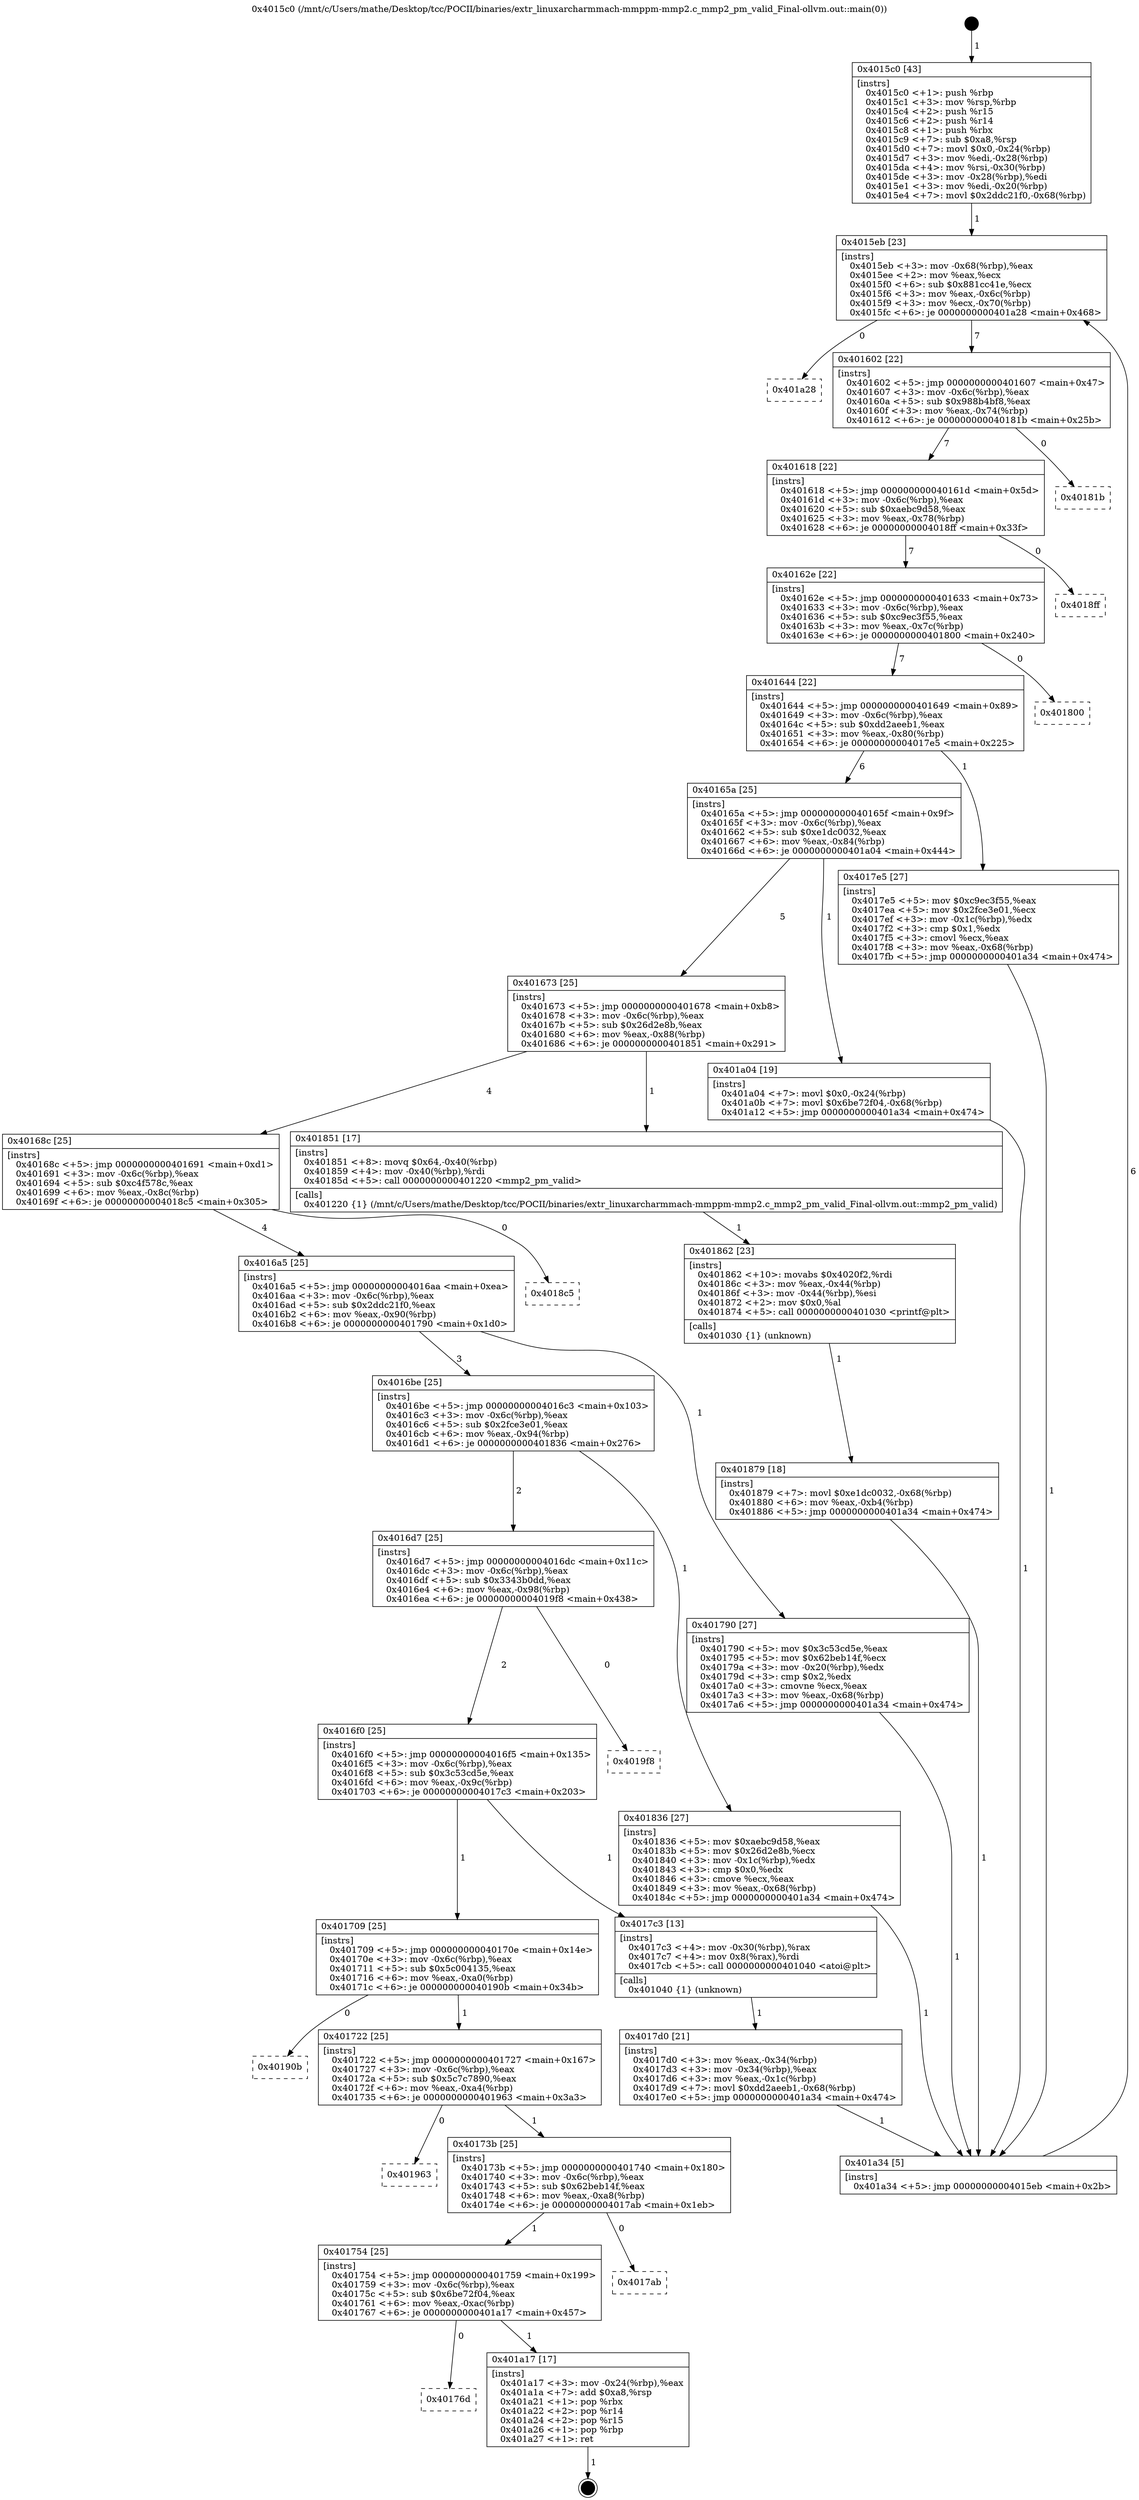 digraph "0x4015c0" {
  label = "0x4015c0 (/mnt/c/Users/mathe/Desktop/tcc/POCII/binaries/extr_linuxarcharmmach-mmppm-mmp2.c_mmp2_pm_valid_Final-ollvm.out::main(0))"
  labelloc = "t"
  node[shape=record]

  Entry [label="",width=0.3,height=0.3,shape=circle,fillcolor=black,style=filled]
  "0x4015eb" [label="{
     0x4015eb [23]\l
     | [instrs]\l
     &nbsp;&nbsp;0x4015eb \<+3\>: mov -0x68(%rbp),%eax\l
     &nbsp;&nbsp;0x4015ee \<+2\>: mov %eax,%ecx\l
     &nbsp;&nbsp;0x4015f0 \<+6\>: sub $0x881cc41e,%ecx\l
     &nbsp;&nbsp;0x4015f6 \<+3\>: mov %eax,-0x6c(%rbp)\l
     &nbsp;&nbsp;0x4015f9 \<+3\>: mov %ecx,-0x70(%rbp)\l
     &nbsp;&nbsp;0x4015fc \<+6\>: je 0000000000401a28 \<main+0x468\>\l
  }"]
  "0x401a28" [label="{
     0x401a28\l
  }", style=dashed]
  "0x401602" [label="{
     0x401602 [22]\l
     | [instrs]\l
     &nbsp;&nbsp;0x401602 \<+5\>: jmp 0000000000401607 \<main+0x47\>\l
     &nbsp;&nbsp;0x401607 \<+3\>: mov -0x6c(%rbp),%eax\l
     &nbsp;&nbsp;0x40160a \<+5\>: sub $0x988b4bf8,%eax\l
     &nbsp;&nbsp;0x40160f \<+3\>: mov %eax,-0x74(%rbp)\l
     &nbsp;&nbsp;0x401612 \<+6\>: je 000000000040181b \<main+0x25b\>\l
  }"]
  Exit [label="",width=0.3,height=0.3,shape=circle,fillcolor=black,style=filled,peripheries=2]
  "0x40181b" [label="{
     0x40181b\l
  }", style=dashed]
  "0x401618" [label="{
     0x401618 [22]\l
     | [instrs]\l
     &nbsp;&nbsp;0x401618 \<+5\>: jmp 000000000040161d \<main+0x5d\>\l
     &nbsp;&nbsp;0x40161d \<+3\>: mov -0x6c(%rbp),%eax\l
     &nbsp;&nbsp;0x401620 \<+5\>: sub $0xaebc9d58,%eax\l
     &nbsp;&nbsp;0x401625 \<+3\>: mov %eax,-0x78(%rbp)\l
     &nbsp;&nbsp;0x401628 \<+6\>: je 00000000004018ff \<main+0x33f\>\l
  }"]
  "0x40176d" [label="{
     0x40176d\l
  }", style=dashed]
  "0x4018ff" [label="{
     0x4018ff\l
  }", style=dashed]
  "0x40162e" [label="{
     0x40162e [22]\l
     | [instrs]\l
     &nbsp;&nbsp;0x40162e \<+5\>: jmp 0000000000401633 \<main+0x73\>\l
     &nbsp;&nbsp;0x401633 \<+3\>: mov -0x6c(%rbp),%eax\l
     &nbsp;&nbsp;0x401636 \<+5\>: sub $0xc9ec3f55,%eax\l
     &nbsp;&nbsp;0x40163b \<+3\>: mov %eax,-0x7c(%rbp)\l
     &nbsp;&nbsp;0x40163e \<+6\>: je 0000000000401800 \<main+0x240\>\l
  }"]
  "0x401a17" [label="{
     0x401a17 [17]\l
     | [instrs]\l
     &nbsp;&nbsp;0x401a17 \<+3\>: mov -0x24(%rbp),%eax\l
     &nbsp;&nbsp;0x401a1a \<+7\>: add $0xa8,%rsp\l
     &nbsp;&nbsp;0x401a21 \<+1\>: pop %rbx\l
     &nbsp;&nbsp;0x401a22 \<+2\>: pop %r14\l
     &nbsp;&nbsp;0x401a24 \<+2\>: pop %r15\l
     &nbsp;&nbsp;0x401a26 \<+1\>: pop %rbp\l
     &nbsp;&nbsp;0x401a27 \<+1\>: ret\l
  }"]
  "0x401800" [label="{
     0x401800\l
  }", style=dashed]
  "0x401644" [label="{
     0x401644 [22]\l
     | [instrs]\l
     &nbsp;&nbsp;0x401644 \<+5\>: jmp 0000000000401649 \<main+0x89\>\l
     &nbsp;&nbsp;0x401649 \<+3\>: mov -0x6c(%rbp),%eax\l
     &nbsp;&nbsp;0x40164c \<+5\>: sub $0xdd2aeeb1,%eax\l
     &nbsp;&nbsp;0x401651 \<+3\>: mov %eax,-0x80(%rbp)\l
     &nbsp;&nbsp;0x401654 \<+6\>: je 00000000004017e5 \<main+0x225\>\l
  }"]
  "0x401754" [label="{
     0x401754 [25]\l
     | [instrs]\l
     &nbsp;&nbsp;0x401754 \<+5\>: jmp 0000000000401759 \<main+0x199\>\l
     &nbsp;&nbsp;0x401759 \<+3\>: mov -0x6c(%rbp),%eax\l
     &nbsp;&nbsp;0x40175c \<+5\>: sub $0x6be72f04,%eax\l
     &nbsp;&nbsp;0x401761 \<+6\>: mov %eax,-0xac(%rbp)\l
     &nbsp;&nbsp;0x401767 \<+6\>: je 0000000000401a17 \<main+0x457\>\l
  }"]
  "0x4017e5" [label="{
     0x4017e5 [27]\l
     | [instrs]\l
     &nbsp;&nbsp;0x4017e5 \<+5\>: mov $0xc9ec3f55,%eax\l
     &nbsp;&nbsp;0x4017ea \<+5\>: mov $0x2fce3e01,%ecx\l
     &nbsp;&nbsp;0x4017ef \<+3\>: mov -0x1c(%rbp),%edx\l
     &nbsp;&nbsp;0x4017f2 \<+3\>: cmp $0x1,%edx\l
     &nbsp;&nbsp;0x4017f5 \<+3\>: cmovl %ecx,%eax\l
     &nbsp;&nbsp;0x4017f8 \<+3\>: mov %eax,-0x68(%rbp)\l
     &nbsp;&nbsp;0x4017fb \<+5\>: jmp 0000000000401a34 \<main+0x474\>\l
  }"]
  "0x40165a" [label="{
     0x40165a [25]\l
     | [instrs]\l
     &nbsp;&nbsp;0x40165a \<+5\>: jmp 000000000040165f \<main+0x9f\>\l
     &nbsp;&nbsp;0x40165f \<+3\>: mov -0x6c(%rbp),%eax\l
     &nbsp;&nbsp;0x401662 \<+5\>: sub $0xe1dc0032,%eax\l
     &nbsp;&nbsp;0x401667 \<+6\>: mov %eax,-0x84(%rbp)\l
     &nbsp;&nbsp;0x40166d \<+6\>: je 0000000000401a04 \<main+0x444\>\l
  }"]
  "0x4017ab" [label="{
     0x4017ab\l
  }", style=dashed]
  "0x401a04" [label="{
     0x401a04 [19]\l
     | [instrs]\l
     &nbsp;&nbsp;0x401a04 \<+7\>: movl $0x0,-0x24(%rbp)\l
     &nbsp;&nbsp;0x401a0b \<+7\>: movl $0x6be72f04,-0x68(%rbp)\l
     &nbsp;&nbsp;0x401a12 \<+5\>: jmp 0000000000401a34 \<main+0x474\>\l
  }"]
  "0x401673" [label="{
     0x401673 [25]\l
     | [instrs]\l
     &nbsp;&nbsp;0x401673 \<+5\>: jmp 0000000000401678 \<main+0xb8\>\l
     &nbsp;&nbsp;0x401678 \<+3\>: mov -0x6c(%rbp),%eax\l
     &nbsp;&nbsp;0x40167b \<+5\>: sub $0x26d2e8b,%eax\l
     &nbsp;&nbsp;0x401680 \<+6\>: mov %eax,-0x88(%rbp)\l
     &nbsp;&nbsp;0x401686 \<+6\>: je 0000000000401851 \<main+0x291\>\l
  }"]
  "0x40173b" [label="{
     0x40173b [25]\l
     | [instrs]\l
     &nbsp;&nbsp;0x40173b \<+5\>: jmp 0000000000401740 \<main+0x180\>\l
     &nbsp;&nbsp;0x401740 \<+3\>: mov -0x6c(%rbp),%eax\l
     &nbsp;&nbsp;0x401743 \<+5\>: sub $0x62beb14f,%eax\l
     &nbsp;&nbsp;0x401748 \<+6\>: mov %eax,-0xa8(%rbp)\l
     &nbsp;&nbsp;0x40174e \<+6\>: je 00000000004017ab \<main+0x1eb\>\l
  }"]
  "0x401851" [label="{
     0x401851 [17]\l
     | [instrs]\l
     &nbsp;&nbsp;0x401851 \<+8\>: movq $0x64,-0x40(%rbp)\l
     &nbsp;&nbsp;0x401859 \<+4\>: mov -0x40(%rbp),%rdi\l
     &nbsp;&nbsp;0x40185d \<+5\>: call 0000000000401220 \<mmp2_pm_valid\>\l
     | [calls]\l
     &nbsp;&nbsp;0x401220 \{1\} (/mnt/c/Users/mathe/Desktop/tcc/POCII/binaries/extr_linuxarcharmmach-mmppm-mmp2.c_mmp2_pm_valid_Final-ollvm.out::mmp2_pm_valid)\l
  }"]
  "0x40168c" [label="{
     0x40168c [25]\l
     | [instrs]\l
     &nbsp;&nbsp;0x40168c \<+5\>: jmp 0000000000401691 \<main+0xd1\>\l
     &nbsp;&nbsp;0x401691 \<+3\>: mov -0x6c(%rbp),%eax\l
     &nbsp;&nbsp;0x401694 \<+5\>: sub $0xc4f578c,%eax\l
     &nbsp;&nbsp;0x401699 \<+6\>: mov %eax,-0x8c(%rbp)\l
     &nbsp;&nbsp;0x40169f \<+6\>: je 00000000004018c5 \<main+0x305\>\l
  }"]
  "0x401963" [label="{
     0x401963\l
  }", style=dashed]
  "0x4018c5" [label="{
     0x4018c5\l
  }", style=dashed]
  "0x4016a5" [label="{
     0x4016a5 [25]\l
     | [instrs]\l
     &nbsp;&nbsp;0x4016a5 \<+5\>: jmp 00000000004016aa \<main+0xea\>\l
     &nbsp;&nbsp;0x4016aa \<+3\>: mov -0x6c(%rbp),%eax\l
     &nbsp;&nbsp;0x4016ad \<+5\>: sub $0x2ddc21f0,%eax\l
     &nbsp;&nbsp;0x4016b2 \<+6\>: mov %eax,-0x90(%rbp)\l
     &nbsp;&nbsp;0x4016b8 \<+6\>: je 0000000000401790 \<main+0x1d0\>\l
  }"]
  "0x401722" [label="{
     0x401722 [25]\l
     | [instrs]\l
     &nbsp;&nbsp;0x401722 \<+5\>: jmp 0000000000401727 \<main+0x167\>\l
     &nbsp;&nbsp;0x401727 \<+3\>: mov -0x6c(%rbp),%eax\l
     &nbsp;&nbsp;0x40172a \<+5\>: sub $0x5c7c7890,%eax\l
     &nbsp;&nbsp;0x40172f \<+6\>: mov %eax,-0xa4(%rbp)\l
     &nbsp;&nbsp;0x401735 \<+6\>: je 0000000000401963 \<main+0x3a3\>\l
  }"]
  "0x401790" [label="{
     0x401790 [27]\l
     | [instrs]\l
     &nbsp;&nbsp;0x401790 \<+5\>: mov $0x3c53cd5e,%eax\l
     &nbsp;&nbsp;0x401795 \<+5\>: mov $0x62beb14f,%ecx\l
     &nbsp;&nbsp;0x40179a \<+3\>: mov -0x20(%rbp),%edx\l
     &nbsp;&nbsp;0x40179d \<+3\>: cmp $0x2,%edx\l
     &nbsp;&nbsp;0x4017a0 \<+3\>: cmovne %ecx,%eax\l
     &nbsp;&nbsp;0x4017a3 \<+3\>: mov %eax,-0x68(%rbp)\l
     &nbsp;&nbsp;0x4017a6 \<+5\>: jmp 0000000000401a34 \<main+0x474\>\l
  }"]
  "0x4016be" [label="{
     0x4016be [25]\l
     | [instrs]\l
     &nbsp;&nbsp;0x4016be \<+5\>: jmp 00000000004016c3 \<main+0x103\>\l
     &nbsp;&nbsp;0x4016c3 \<+3\>: mov -0x6c(%rbp),%eax\l
     &nbsp;&nbsp;0x4016c6 \<+5\>: sub $0x2fce3e01,%eax\l
     &nbsp;&nbsp;0x4016cb \<+6\>: mov %eax,-0x94(%rbp)\l
     &nbsp;&nbsp;0x4016d1 \<+6\>: je 0000000000401836 \<main+0x276\>\l
  }"]
  "0x401a34" [label="{
     0x401a34 [5]\l
     | [instrs]\l
     &nbsp;&nbsp;0x401a34 \<+5\>: jmp 00000000004015eb \<main+0x2b\>\l
  }"]
  "0x4015c0" [label="{
     0x4015c0 [43]\l
     | [instrs]\l
     &nbsp;&nbsp;0x4015c0 \<+1\>: push %rbp\l
     &nbsp;&nbsp;0x4015c1 \<+3\>: mov %rsp,%rbp\l
     &nbsp;&nbsp;0x4015c4 \<+2\>: push %r15\l
     &nbsp;&nbsp;0x4015c6 \<+2\>: push %r14\l
     &nbsp;&nbsp;0x4015c8 \<+1\>: push %rbx\l
     &nbsp;&nbsp;0x4015c9 \<+7\>: sub $0xa8,%rsp\l
     &nbsp;&nbsp;0x4015d0 \<+7\>: movl $0x0,-0x24(%rbp)\l
     &nbsp;&nbsp;0x4015d7 \<+3\>: mov %edi,-0x28(%rbp)\l
     &nbsp;&nbsp;0x4015da \<+4\>: mov %rsi,-0x30(%rbp)\l
     &nbsp;&nbsp;0x4015de \<+3\>: mov -0x28(%rbp),%edi\l
     &nbsp;&nbsp;0x4015e1 \<+3\>: mov %edi,-0x20(%rbp)\l
     &nbsp;&nbsp;0x4015e4 \<+7\>: movl $0x2ddc21f0,-0x68(%rbp)\l
  }"]
  "0x40190b" [label="{
     0x40190b\l
  }", style=dashed]
  "0x401836" [label="{
     0x401836 [27]\l
     | [instrs]\l
     &nbsp;&nbsp;0x401836 \<+5\>: mov $0xaebc9d58,%eax\l
     &nbsp;&nbsp;0x40183b \<+5\>: mov $0x26d2e8b,%ecx\l
     &nbsp;&nbsp;0x401840 \<+3\>: mov -0x1c(%rbp),%edx\l
     &nbsp;&nbsp;0x401843 \<+3\>: cmp $0x0,%edx\l
     &nbsp;&nbsp;0x401846 \<+3\>: cmove %ecx,%eax\l
     &nbsp;&nbsp;0x401849 \<+3\>: mov %eax,-0x68(%rbp)\l
     &nbsp;&nbsp;0x40184c \<+5\>: jmp 0000000000401a34 \<main+0x474\>\l
  }"]
  "0x4016d7" [label="{
     0x4016d7 [25]\l
     | [instrs]\l
     &nbsp;&nbsp;0x4016d7 \<+5\>: jmp 00000000004016dc \<main+0x11c\>\l
     &nbsp;&nbsp;0x4016dc \<+3\>: mov -0x6c(%rbp),%eax\l
     &nbsp;&nbsp;0x4016df \<+5\>: sub $0x3343b0dd,%eax\l
     &nbsp;&nbsp;0x4016e4 \<+6\>: mov %eax,-0x98(%rbp)\l
     &nbsp;&nbsp;0x4016ea \<+6\>: je 00000000004019f8 \<main+0x438\>\l
  }"]
  "0x401879" [label="{
     0x401879 [18]\l
     | [instrs]\l
     &nbsp;&nbsp;0x401879 \<+7\>: movl $0xe1dc0032,-0x68(%rbp)\l
     &nbsp;&nbsp;0x401880 \<+6\>: mov %eax,-0xb4(%rbp)\l
     &nbsp;&nbsp;0x401886 \<+5\>: jmp 0000000000401a34 \<main+0x474\>\l
  }"]
  "0x4019f8" [label="{
     0x4019f8\l
  }", style=dashed]
  "0x4016f0" [label="{
     0x4016f0 [25]\l
     | [instrs]\l
     &nbsp;&nbsp;0x4016f0 \<+5\>: jmp 00000000004016f5 \<main+0x135\>\l
     &nbsp;&nbsp;0x4016f5 \<+3\>: mov -0x6c(%rbp),%eax\l
     &nbsp;&nbsp;0x4016f8 \<+5\>: sub $0x3c53cd5e,%eax\l
     &nbsp;&nbsp;0x4016fd \<+6\>: mov %eax,-0x9c(%rbp)\l
     &nbsp;&nbsp;0x401703 \<+6\>: je 00000000004017c3 \<main+0x203\>\l
  }"]
  "0x401862" [label="{
     0x401862 [23]\l
     | [instrs]\l
     &nbsp;&nbsp;0x401862 \<+10\>: movabs $0x4020f2,%rdi\l
     &nbsp;&nbsp;0x40186c \<+3\>: mov %eax,-0x44(%rbp)\l
     &nbsp;&nbsp;0x40186f \<+3\>: mov -0x44(%rbp),%esi\l
     &nbsp;&nbsp;0x401872 \<+2\>: mov $0x0,%al\l
     &nbsp;&nbsp;0x401874 \<+5\>: call 0000000000401030 \<printf@plt\>\l
     | [calls]\l
     &nbsp;&nbsp;0x401030 \{1\} (unknown)\l
  }"]
  "0x4017c3" [label="{
     0x4017c3 [13]\l
     | [instrs]\l
     &nbsp;&nbsp;0x4017c3 \<+4\>: mov -0x30(%rbp),%rax\l
     &nbsp;&nbsp;0x4017c7 \<+4\>: mov 0x8(%rax),%rdi\l
     &nbsp;&nbsp;0x4017cb \<+5\>: call 0000000000401040 \<atoi@plt\>\l
     | [calls]\l
     &nbsp;&nbsp;0x401040 \{1\} (unknown)\l
  }"]
  "0x401709" [label="{
     0x401709 [25]\l
     | [instrs]\l
     &nbsp;&nbsp;0x401709 \<+5\>: jmp 000000000040170e \<main+0x14e\>\l
     &nbsp;&nbsp;0x40170e \<+3\>: mov -0x6c(%rbp),%eax\l
     &nbsp;&nbsp;0x401711 \<+5\>: sub $0x5c004135,%eax\l
     &nbsp;&nbsp;0x401716 \<+6\>: mov %eax,-0xa0(%rbp)\l
     &nbsp;&nbsp;0x40171c \<+6\>: je 000000000040190b \<main+0x34b\>\l
  }"]
  "0x4017d0" [label="{
     0x4017d0 [21]\l
     | [instrs]\l
     &nbsp;&nbsp;0x4017d0 \<+3\>: mov %eax,-0x34(%rbp)\l
     &nbsp;&nbsp;0x4017d3 \<+3\>: mov -0x34(%rbp),%eax\l
     &nbsp;&nbsp;0x4017d6 \<+3\>: mov %eax,-0x1c(%rbp)\l
     &nbsp;&nbsp;0x4017d9 \<+7\>: movl $0xdd2aeeb1,-0x68(%rbp)\l
     &nbsp;&nbsp;0x4017e0 \<+5\>: jmp 0000000000401a34 \<main+0x474\>\l
  }"]
  Entry -> "0x4015c0" [label=" 1"]
  "0x4015eb" -> "0x401a28" [label=" 0"]
  "0x4015eb" -> "0x401602" [label=" 7"]
  "0x401a17" -> Exit [label=" 1"]
  "0x401602" -> "0x40181b" [label=" 0"]
  "0x401602" -> "0x401618" [label=" 7"]
  "0x401754" -> "0x40176d" [label=" 0"]
  "0x401618" -> "0x4018ff" [label=" 0"]
  "0x401618" -> "0x40162e" [label=" 7"]
  "0x401754" -> "0x401a17" [label=" 1"]
  "0x40162e" -> "0x401800" [label=" 0"]
  "0x40162e" -> "0x401644" [label=" 7"]
  "0x40173b" -> "0x401754" [label=" 1"]
  "0x401644" -> "0x4017e5" [label=" 1"]
  "0x401644" -> "0x40165a" [label=" 6"]
  "0x40173b" -> "0x4017ab" [label=" 0"]
  "0x40165a" -> "0x401a04" [label=" 1"]
  "0x40165a" -> "0x401673" [label=" 5"]
  "0x401722" -> "0x40173b" [label=" 1"]
  "0x401673" -> "0x401851" [label=" 1"]
  "0x401673" -> "0x40168c" [label=" 4"]
  "0x401722" -> "0x401963" [label=" 0"]
  "0x40168c" -> "0x4018c5" [label=" 0"]
  "0x40168c" -> "0x4016a5" [label=" 4"]
  "0x401709" -> "0x401722" [label=" 1"]
  "0x4016a5" -> "0x401790" [label=" 1"]
  "0x4016a5" -> "0x4016be" [label=" 3"]
  "0x401790" -> "0x401a34" [label=" 1"]
  "0x4015c0" -> "0x4015eb" [label=" 1"]
  "0x401a34" -> "0x4015eb" [label=" 6"]
  "0x401709" -> "0x40190b" [label=" 0"]
  "0x4016be" -> "0x401836" [label=" 1"]
  "0x4016be" -> "0x4016d7" [label=" 2"]
  "0x401a04" -> "0x401a34" [label=" 1"]
  "0x4016d7" -> "0x4019f8" [label=" 0"]
  "0x4016d7" -> "0x4016f0" [label=" 2"]
  "0x401879" -> "0x401a34" [label=" 1"]
  "0x4016f0" -> "0x4017c3" [label=" 1"]
  "0x4016f0" -> "0x401709" [label=" 1"]
  "0x4017c3" -> "0x4017d0" [label=" 1"]
  "0x4017d0" -> "0x401a34" [label=" 1"]
  "0x4017e5" -> "0x401a34" [label=" 1"]
  "0x401836" -> "0x401a34" [label=" 1"]
  "0x401851" -> "0x401862" [label=" 1"]
  "0x401862" -> "0x401879" [label=" 1"]
}
